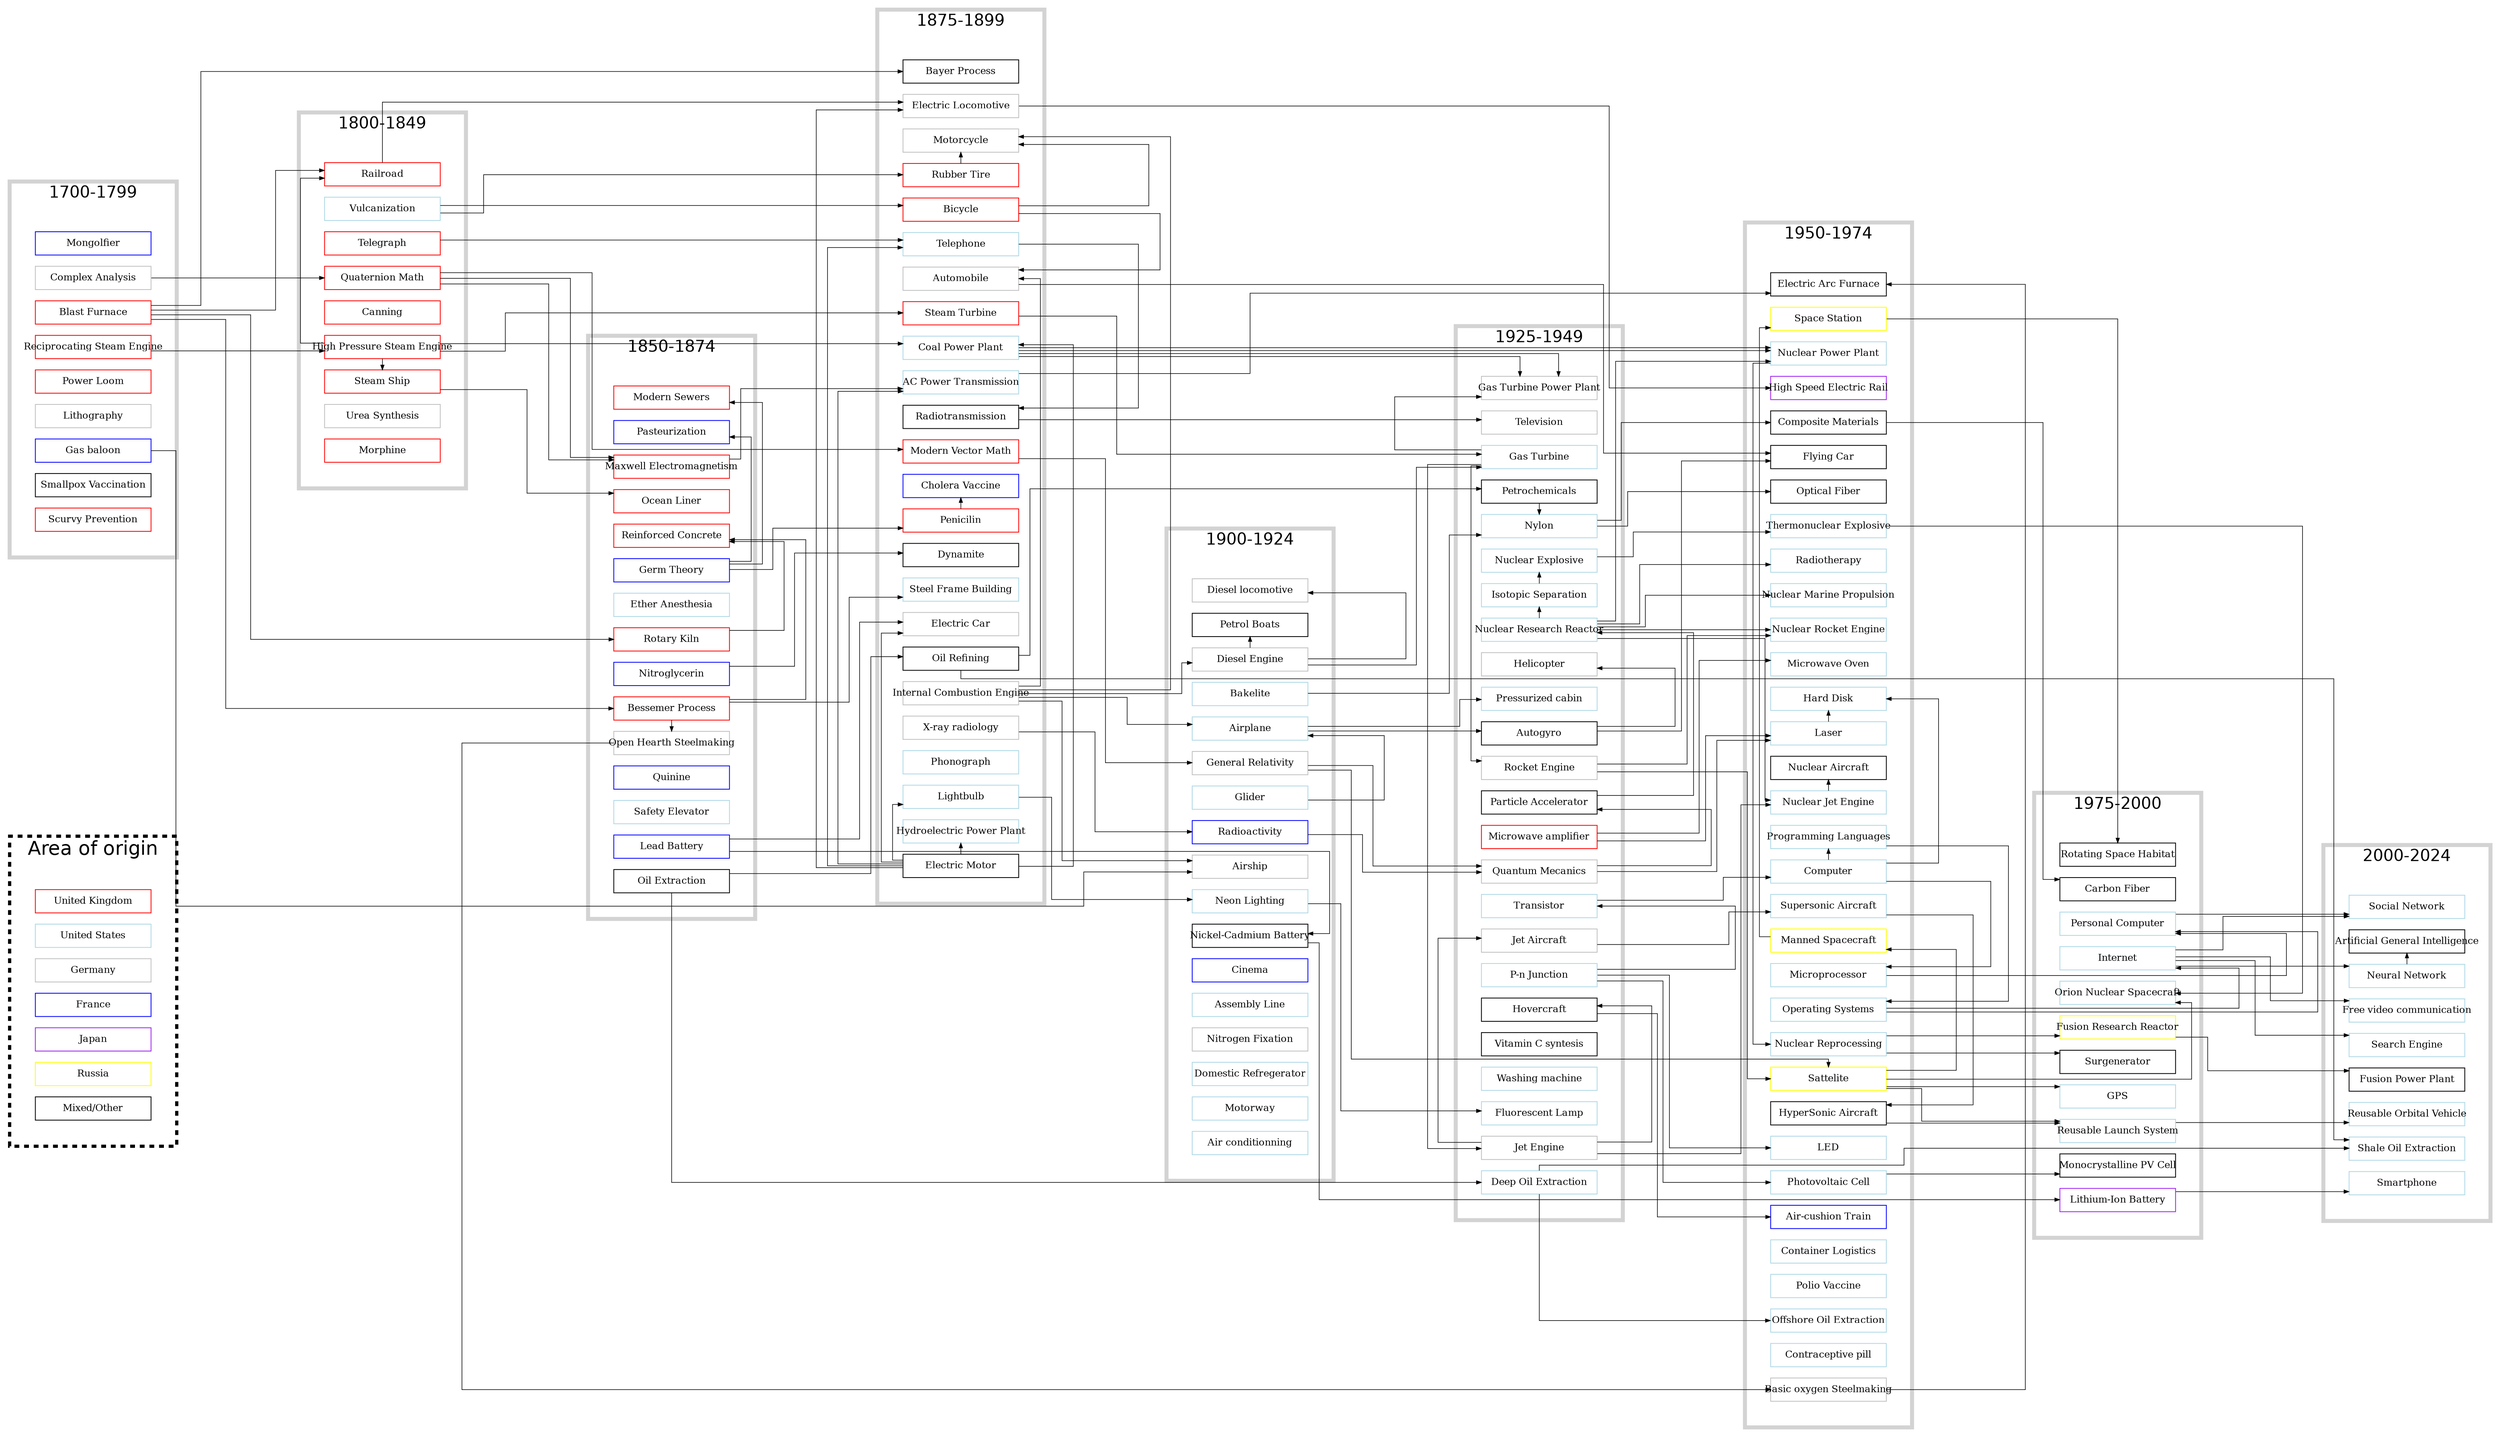 digraph {
    splines=ortho;
    graph [rankdir=LR, fontname="Helvetica", nodesep=0.2, ranksep=3];    
    
    newrank=true; // rank without respect to cluster
    node [
        shape="box",
        fixedsize="true",
        width=2,
        height=0.4,
        color="black",
        fillcolor="white",
        style="filled,solid",
        fontsize=12
        ];
    edge [penwidth=0.75,arrowsize=0.6]

    subgraph cluster_legend {
        label="Area of origin";
        graph [rank="same", margin=32,style="dashed", penwidth=4, fontsize=24];

        "United Kingdom" [color="red"];
        "United States" [color="lightblue"];
        Germany [color="grey"];
        France [color="blue"];
        Japan [color="purple"];
        Russia [color="yellow"];
        "Mixed/Other" [color="black"];
    }
 
    subgraph cluster_0 {
        label="1700-1799";
        graph [rank="same", margin=32, penwidth=5, color=lightgray, fontsize=20];

        Mongolfier [color="blue"];
        "Gas baloon" [color="blue"];
        "Reciprocating Steam Engine" [color="red"];
        "Complex Analysis" [color="grey"];
        "Power Loom" [color="red"];
        "Lithography" [color="grey"];
        "Blast Furnace" [color="red"];
        "Smallpox Vaccination";
        "Scurvy Prevention" [color="red"];

    }

    "Reciprocating Steam Engine" -> "High Pressure Steam Engine";
    "Complex Analysis" -> "Quaternion Math";
    "Blast Furnace" -> "Railroad";
    
    subgraph cluster_1 {
        label="1800-1849";
        graph [rank="same", margin=32, penwidth=5, color=lightgray, fontsize=20];

        "High Pressure Steam Engine" [color="red"];
        "Steam Ship" [color="red"];
        Canning [color="red"];
        Railroad [color="red"];
        "Quaternion Math" [color="red"];
        "Vulcanization" [color="lightblue"];
        Telegraph [color="red"];
        "Urea Synthesis" [color="grey"];

        "High Pressure Steam Engine" -> "Railroad";
        "High Pressure Steam Engine" -> "Steam Ship";
        "Morphine" [color="red"];
    }

    "High Pressure Steam Engine" -> "Steam Turbine";
    "Quaternion Math" -> "Maxwell Electromagnetism";
    "Quaternion Math" -> "Modern Vector Math";
    "Quaternion Math" -> "Maxwell Electromagnetism";
    Telegraph -> "Telephone";
    "Steam Ship" -> "Ocean Liner";
    "Blast Furnace" -> "Rotary Kiln";
    "Blast Furnace" -> "Bessemer Process";
    "Railroad" -> "Electric Locomotive";
    "Vulcanization" -> "Rubber Tire";

    subgraph cluster_2 {
        label="1850-1874";
        graph [rank="same", margin=32, penwidth=5, color=lightgray, fontsize=20];

        "Maxwell Electromagnetism"  [color="red"];
        "Ether Anesthesia" [color="lightblue"];
        "Bessemer Process"  [color="red"];
        "Rotary Kiln" [color="red"];
        "Nitroglycerin" [color="blue"];
        "Germ Theory" [color="blue"];
        "Quinine" [color="blue"];
        "Safety Elevator"  [color="lightblue"];
        "Ocean Liner" [color="red"];
        "Pasteurization" [color="blue"];
        "Modern Sewers"  [color="red"];
        "Open Hearth Steelmaking" [color="grey"];
        "Oil Extraction";

        "Rotary Kiln" -> "Reinforced Concrete";
        "Reinforced Concrete" [color="red"];
        "Bessemer Process" -> "Reinforced Concrete";
        "Bessemer Process" -> "Open Hearth Steelmaking";
        "Germ Theory" -> "Modern Sewers";
        "Germ Theory" -> "Pasteurization";
        "Lead Battery" [color="blue"];
    }

    "Blast Furnace" -> "Bayer Process";
    "Nitroglycerin" -> "Dynamite";
    "High Pressure Steam Engine" -> "Coal Power Plant";
    "Germ Theory" -> Penicilin;
    "Electric Motor" -> "Coal Power Plant";
    "Electric Motor" -> "Hydroelectric Power Plant";
    "Electric Motor" -> "AC Power Transmission";
    "Electric Motor" -> "Electric Locomotive";

    "Electric Motor" -> "Lightbulb";
    "Bessemer Process" -> "Steel Frame Building";
    "Maxwell Electromagnetism" -> "AC Power Transmission";
    "Vulcanization" -> Bicycle;

    "Lead Battery" -> "Electric Car";
    "Lead Battery" -> "Nickel-Cadmium Battery";

    subgraph cluster_3 {
        label="1875-1899";
        graph [rank="same", margin=32, penwidth=5, color=lightgray, fontsize=20];

        "Rubber Tire" [color="red"];
        "Steam Turbine" [color="red"];
        "Steel Frame Building" [color="lightblue"];
        Penicilin [color="red"];
        "Dynamite";
        "Modern Vector Math" [color="red"];
        "Phonograph" [color="lightblue"];
        "Penicilin" -> "Cholera Vaccine";
        "Cholera Vaccine" [color="blue"];
        "Coal Power Plant" [color="lightblue"];
        "Telephone" [color="lightblue"];
        "Bayer Process";
        "Automobile" [color="grey"];
        Bicycle [color="red"];
        Bicycle -> "Motorcycle";
        "Rubber Tire" -> "Motorcycle";
        "Motorcycle" [color="grey"];
        "Electric Car" [color="grey"];
        "Internal Combustion Engine" [color="grey"];
        "Hydroelectric Power Plant" [color="lightblue"];
        "AC Power Transmission" [color="lightblue"];
        "Lightbulb" [color="lightblue"];
        "Steam Turbine" [color="red"];
        "X-ray radiology" [color="grey"];
        
        "Internal Combustion Engine" -> "Automobile";
        "Internal Combustion Engine" -> "Motorcycle";
        Telephone -> "Radiotransmission";
        Bicycle -> "Automobile";
        "Radiotransmission";
        "Electric Motor" -> "Electric Car";
        "Electric Motor" -> "Telephone";
        "Electric Locomotive" [color="grey"];
        "Oil Extraction" -> "Oil Refining";
    }
    "Radiotransmission" -> Television;
    "Automobile" -> "Flying Car";
    "Coal Power Plant" -> "Nuclear Power Plant";
    "Coal Power Plant" -> "Gas Turbine Power Plant";

    "Internal Combustion Engine" -> "Airplane";
    "Internal Combustion Engine" -> "Diesel Engine";
    "Steam Turbine" -> "Gas Turbine";
    "Nickel-Cadmium Battery" -> "Lithium-Ion Battery";
    "Internal Combustion Engine" -> Airship;
    "Gas baloon" -> Airship;
    "Modern Vector Math" -> "General Relativity";

    "X-ray radiology" -> "Radioactivity";
    "Lightbulb" -> "Neon Lighting";

    subgraph cluster_4 {
        label="1900-1924";
        graph [rank="same", margin=32, penwidth=5, color=lightgray, fontsize=20];

        "Bakelite" [color="lightblue"];
        "Glider" [color="lightblue"];
        "Airplane" [color="lightblue"];
        "Radioactivity" [color="blue"];
        "Cinema" [color="blue"];
        "Assembly Line" [color="lightblue"];
        "General Relativity" [color="grey"];
        Airship [color="grey"];
        "Diesel Engine" [color="grey"];
        "Diesel locomotive" [color="grey"];
        "Nitrogen Fixation" [color="grey"];
        "Domestic Refregerator" [color="lightblue"];
        "Motorway" [color="lightblue"];
        "Neon Lighting" [color="lightblue"];
        "Nickel-Cadmium Battery";
        "Air conditionning" [color="lightblue"];

        "Glider" -> "Airplane";
        "Diesel Engine" -> "Petrol Boats";
        "Diesel Engine" -> "Diesel locomotive";
    }

    "Radioactivity" -> "Quantum Mecanics";
    "Diesel Engine" -> "Gas Turbine";
    "Airplane" -> "Autogyro";
    Airplane -> "Pressurized cabin";
    "Oil Extraction" -> "Deep Oil Extraction";
    "Oil Refining" -> "Petrochemicals";
    "Neon Lighting" -> "Fluorescent Lamp";
    "Gas Turbine" -> "Gas Turbine Power Plant";
    "Coal Power Plant" -> "Gas Turbine Power Plant";
    "Bakelite" -> "Nylon";
    
    subgraph cluster_5 {
        label="1925-1949";
        graph [rank="same", margin=32, penwidth=5, color=lightgray, fontsize=20];

        "Fluorescent Lamp" [color="lightblue"];
        "Vitamin C syntesis";
        "Washing machine" [color="lightblue"];
        "Pressurized cabin" [color="lightblue"];
        "Deep Oil Extraction" [color="lightblue"];
        "Helicopter" [color="grey"];
        "Gas Turbine Power Plant" [color="grey"];
        "Gas Turbine" [color="lightblue"];
        "Jet Engine" [color="grey"];
        "Quantum Mecanics" [color="grey"];
        "P-n Junction" [color="lightblue"];
        "Jet Aircraft" [color="grey"];
        "Nuclear Explosive" [color="lightblue"];
        "Nuclear Research Reactor" [color="lightblue"];
        "Rocket Engine" [color="grey"];
        "Transistor" [color="lightblue"];
        "Microwave amplifier" [color="red"];
        "Nylon" [color="lightblue"];
        "Isotopic Separation" [color="lightblue"];
        Television [color="grey"];

        "Nuclear Research Reactor" -> "Isotopic Separation";
        "Isotopic Separation" -> "Nuclear Explosive";
        "Jet Engine" -> "Hovercraft";
        "Jet Engine" -> "Jet Aircraft";
        "Gas Turbine" -> "Jet Engine";
        "Gas Turbine" -> "Rocket Engine";
        "Particle Accelerator" -> "Nuclear Research Reactor";
        "Quantum Mecanics" -> "Particle Accelerator";
        "Petrochemicals" -> "Nylon";
         "P-n Junction" -> "Transistor";
        "General Relativity" -> "Quantum Mecanics";
        "Autogyro" -> "Helicopter";
    }
    "Autogyro" -> "Flying Car";


    "Nuclear Research Reactor" -> "Nuclear Power Plant";
    "Nuclear Research Reactor" -> "Nuclear Marine Propulsion";
    "Nuclear Research Reactor" -> "Nuclear Rocket Engine";
    "Nuclear Research Reactor" -> "Nuclear Jet Engine";
    "Nuclear Research Reactor" -> "Radiotherapy";
    "P-n Junction" -> "LED";
    "P-n Junction" -> "Photovoltaic Cell";
    Transistor -> "Computer";
    "Jet Aircraft" -> "Supersonic Aircraft";
    "Jet Engine" -> "Nuclear Jet Engine";
    "Rocket Engine" -> "Sattelite";
    "Rocket Engine" -> "Nuclear Rocket Engine";
    "Hovercraft" -> "Air-cushion Train";
    "Electric Locomotive" -> "High Speed Electric Rail";
    "Microwave amplifier" -> "Laser";
    "Nylon" -> "Composite Materials";
    "Open Hearth Steelmaking" -> "Basic oxygen Steelmaking";
    "Nylon" -> "Optical Fiber";
    "Microwave amplifier" -> "Microwave Oven";
    "Coal Power Plant" -> "Nuclear Power Plant";
    
    "AC Power Transmission" -> "Electric Arc Furnace";
    "Quantum Mecanics" -> "Laser";
    "General Relativity" -> "Sattelite";

    subgraph cluster_6 {
        label="1950-1974";
        graph [rank="same", margin=32, penwidth=5, color=lightgray, fontsize=20];

        "Flying Car";

        "Composite Materials";
        "Container Logistics" [color="lightblue"];
        "Basic oxygen Steelmaking" [color="grey"];
        "Polio Vaccine" [color="lightblue"];
        "Offshore Oil Extraction" [color="lightblue"];
        "Computer" [color="lightblue"];
        "Microprocessor" [color="lightblue"];
        "Programming Languages" [color="lightblue"];
        "Hard Disk" [color="lightblue"];
        "Laser" [color="lightblue"];
        "Operating Systems" [color="lightblue"];
        "Supersonic Aircraft" [color="lightblue"];
        "Air-cushion Train" [color="blue"];
        "High Speed Electric Rail" [color="purple"];
        "Sattelite" [color="yellow"];
        "Nuclear Rocket Engine" [color="lightblue"];
        "Nuclear Power Plant" [color="lightblue"];
        "Nuclear Jet Engine" [color="lightblue"];
        "Nuclear Marine Propulsion" [color="lightblue"];
        "Manned Spacecraft" [color="yellow"];
        "Space Station" [color="yellow"];
        "Sattelite" [color="yellow"];
        "Contraceptive pill" [color="lightblue"];
        "Optical Fiber";
        "LED" [color="lightblue"];
        "Microwave Oven" [color="lightblue"];
        "Radiotherapy" [color="lightblue"];
        "Nuclear Reprocessing" [color="lightblue"];
        "Thermonuclear Explosive" [color="lightblue"];
        "Photovoltaic Cell" [color="lightblue"];

        "Computer" -> "Programming Languages";
        "Nuclear Explosive" -> "Thermonuclear Explosive";
        "Nuclear Power Plant" -> "Nuclear Reprocessing";
        "Manned Spacecraft" -> "Space Station";
        "Sattelite" -> "Manned Spacecraft";
        "Nuclear Jet Engine" -> "Nuclear Aircraft";
        "Supersonic Aircraft" -> "HyperSonic Aircraft";
        "Programming Languages" -> "Operating Systems";
        "Computer" -> "Hard Disk";
        "Laser" -> "Hard Disk";
        "Computer" -> "Microprocessor";
        "Deep Oil Extraction" -> "Offshore Oil Extraction";
        "Basic oxygen Steelmaking" -> "Electric Arc Furnace";
    }

    "Composite Materials" -> "Carbon Fiber";
    "Photovoltaic Cell" -> "Monocrystalline PV Cell";
    "Sattelite" -> "GPS";
    "Sattelite" -> "Orion Nuclear Spacecraft";
    "Sattelite" -> "Reusable Launch System";
    "Space Station" -> "Rotating Space Habitat";
    "HyperSonic Aircraft" -> "Reusable Launch System";
    "Thermonuclear Explosive" -> "Orion Nuclear Spacecraft";
    "Nuclear Reprocessing" -> "Fusion Research Reactor";
    "Nuclear Reprocessing" -> "Surgenerator";
    "Operating Systems" -> "Personal Computer";
    "Microprocessor" -> "Personal Computer";
    "Operating Systems" -> "Internet";

    subgraph cluster_7 {
        label="1975-2000";
        graph [rank="same", margin=32, penwidth=5, color=lightgray, fontsize=20];

        "Monocrystalline PV Cell";
        "Carbon Fiber";
        "Reusable Launch System" [color="lightblue"];
        "Internet" [color="lightblue"];
        "Personal Computer" [color="lightblue"];
        "GPS" [color="lightblue"];
        "Orion Nuclear Spacecraft";
        "Rotating Space Habitat";
        "Surgenerator";
        "Orion Nuclear Spacecraft" [color="lightblue"];
        "Fusion Research Reactor" [color="yellow"];
        "Lithium-Ion Battery" [color="purple"];
    }

    

    "Lithium-Ion Battery" -> "Smartphone";
    "Reusable Launch System" -> "Reusable Orbital Vehicle";
    "Fusion Research Reactor" -> "Fusion Power Plant";
    "Internet" -> "Free video communication";
    "Internet" -> "Search Engine";
    "Oil Refining" -> "Shale Oil Extraction";
    "Deep Oil Extraction" -> "Shale Oil Extraction";

    subgraph cluster_8 {
        label="2000-2024";
        graph [rank="same", margin=32, penwidth=5, color=lightgray, fontsize=20];

        "Shale Oil Extraction" [color="lightblue"];
        "Smartphone" [color="lightblue"];
        "Free video communication" [color="lightblue"];
        "Search Engine" [color="lightblue"];
        Internet -> "Social Network";
        "Social Network" [color="lightblue"];
        "Personal Computer" -> "Social Network";
        Internet -> "Neural Network";
        "Neural Network" [color="lightblue"];
        "Neural Network" -> "Artificial General Intelligence";
        "Reusable Orbital Vehicle" [color="lightblue"];
        "Fusion Power Plant";
    }
}